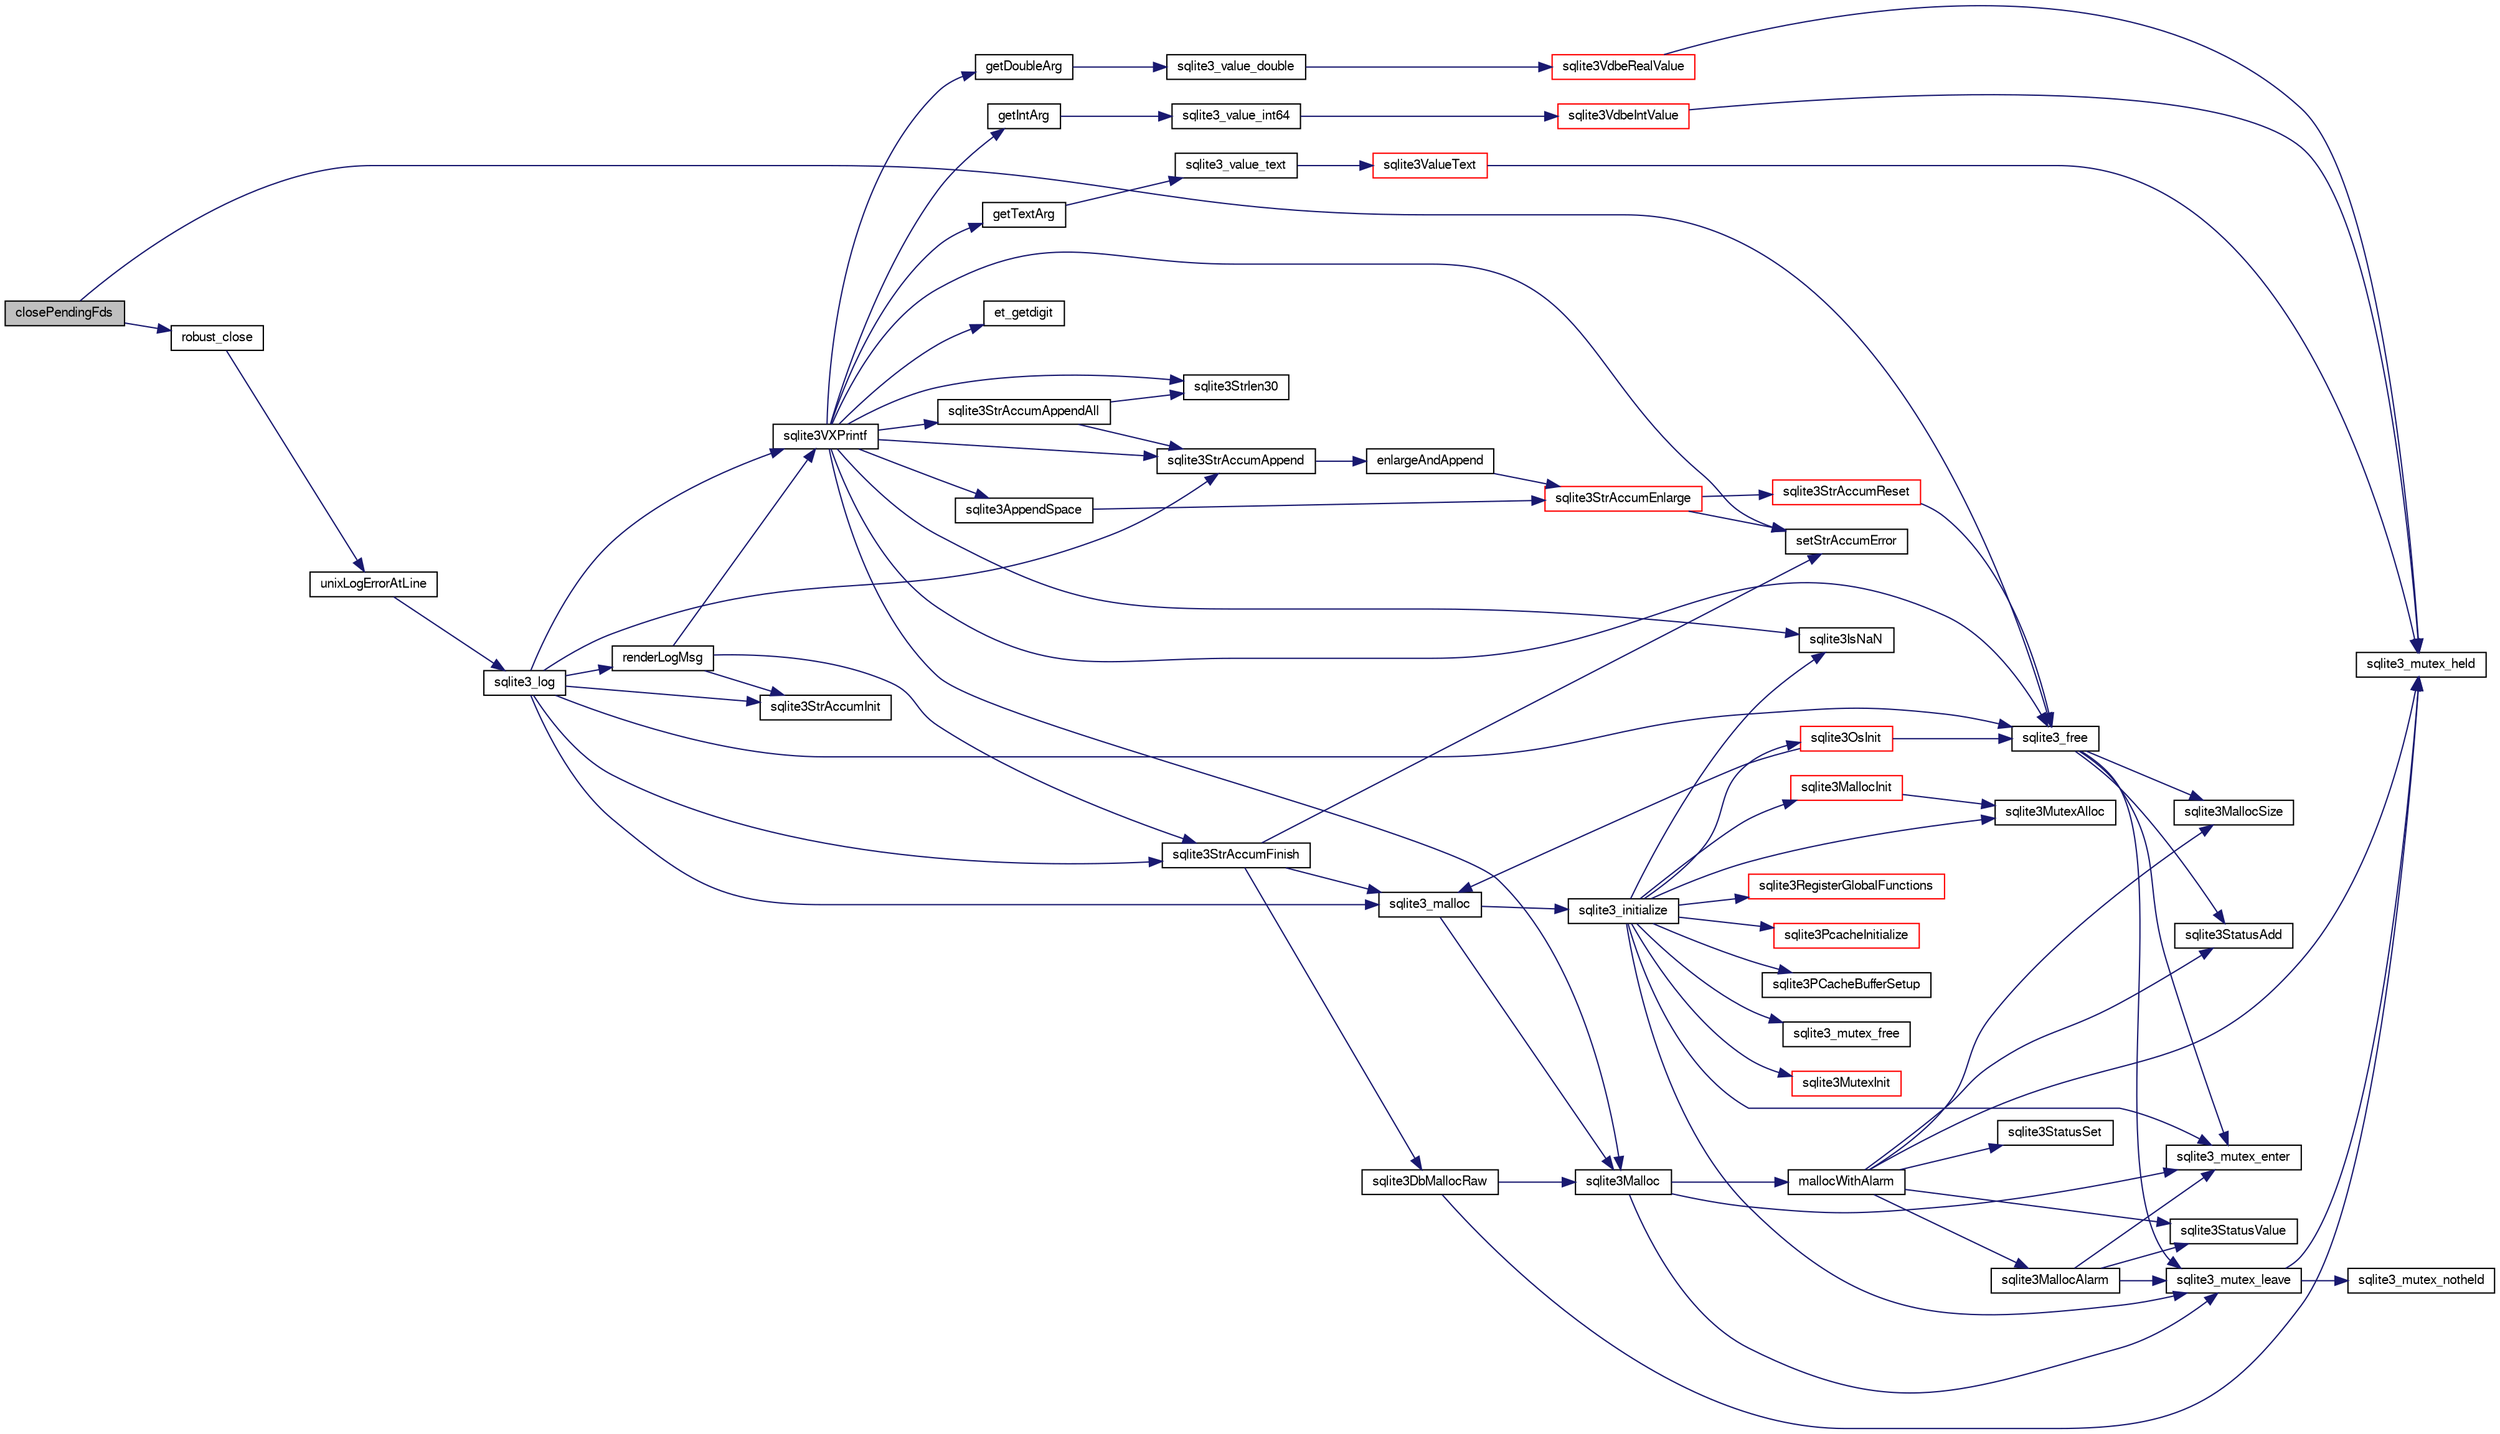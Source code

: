 digraph "closePendingFds"
{
  edge [fontname="FreeSans",fontsize="10",labelfontname="FreeSans",labelfontsize="10"];
  node [fontname="FreeSans",fontsize="10",shape=record];
  rankdir="LR";
  Node47637 [label="closePendingFds",height=0.2,width=0.4,color="black", fillcolor="grey75", style="filled", fontcolor="black"];
  Node47637 -> Node47638 [color="midnightblue",fontsize="10",style="solid",fontname="FreeSans"];
  Node47638 [label="robust_close",height=0.2,width=0.4,color="black", fillcolor="white", style="filled",URL="$sqlite3_8c.html#abc25d22670649c241bee8c46921988ab"];
  Node47638 -> Node47639 [color="midnightblue",fontsize="10",style="solid",fontname="FreeSans"];
  Node47639 [label="unixLogErrorAtLine",height=0.2,width=0.4,color="black", fillcolor="white", style="filled",URL="$sqlite3_8c.html#a23b4a35445d08fc62ef2d5c3d56c1640"];
  Node47639 -> Node47640 [color="midnightblue",fontsize="10",style="solid",fontname="FreeSans"];
  Node47640 [label="sqlite3_log",height=0.2,width=0.4,color="black", fillcolor="white", style="filled",URL="$sqlite3_8c.html#a298c9699bf9c143662c6b1fec4b2dc3b"];
  Node47640 -> Node47641 [color="midnightblue",fontsize="10",style="solid",fontname="FreeSans"];
  Node47641 [label="renderLogMsg",height=0.2,width=0.4,color="black", fillcolor="white", style="filled",URL="$sqlite3_8c.html#a7a02b43ce0a27bb52085c7f446d115af"];
  Node47641 -> Node47642 [color="midnightblue",fontsize="10",style="solid",fontname="FreeSans"];
  Node47642 [label="sqlite3StrAccumInit",height=0.2,width=0.4,color="black", fillcolor="white", style="filled",URL="$sqlite3_8c.html#aabf95e113b9d54d519cd15a56215f560"];
  Node47641 -> Node47643 [color="midnightblue",fontsize="10",style="solid",fontname="FreeSans"];
  Node47643 [label="sqlite3VXPrintf",height=0.2,width=0.4,color="black", fillcolor="white", style="filled",URL="$sqlite3_8c.html#a63c25806c9bd4a2b76f9a0eb232c6bde"];
  Node47643 -> Node47644 [color="midnightblue",fontsize="10",style="solid",fontname="FreeSans"];
  Node47644 [label="sqlite3StrAccumAppend",height=0.2,width=0.4,color="black", fillcolor="white", style="filled",URL="$sqlite3_8c.html#a56664fa33def33c5a5245b623441d5e0"];
  Node47644 -> Node47645 [color="midnightblue",fontsize="10",style="solid",fontname="FreeSans"];
  Node47645 [label="enlargeAndAppend",height=0.2,width=0.4,color="black", fillcolor="white", style="filled",URL="$sqlite3_8c.html#a25b21e61dc0883d849890eaa8a18088a"];
  Node47645 -> Node47646 [color="midnightblue",fontsize="10",style="solid",fontname="FreeSans"];
  Node47646 [label="sqlite3StrAccumEnlarge",height=0.2,width=0.4,color="red", fillcolor="white", style="filled",URL="$sqlite3_8c.html#a38976500a97c69d65086eeccca82dd96"];
  Node47646 -> Node47647 [color="midnightblue",fontsize="10",style="solid",fontname="FreeSans"];
  Node47647 [label="setStrAccumError",height=0.2,width=0.4,color="black", fillcolor="white", style="filled",URL="$sqlite3_8c.html#a3dc479a1fc8ba1ab8edfe51f8a0b102c"];
  Node47646 -> Node47648 [color="midnightblue",fontsize="10",style="solid",fontname="FreeSans"];
  Node47648 [label="sqlite3StrAccumReset",height=0.2,width=0.4,color="red", fillcolor="white", style="filled",URL="$sqlite3_8c.html#ad7e70f4ec9d2fa3a63a371e2c7c555d8"];
  Node47648 -> Node47655 [color="midnightblue",fontsize="10",style="solid",fontname="FreeSans"];
  Node47655 [label="sqlite3_free",height=0.2,width=0.4,color="black", fillcolor="white", style="filled",URL="$sqlite3_8c.html#a6552349e36a8a691af5487999ab09519"];
  Node47655 -> Node47656 [color="midnightblue",fontsize="10",style="solid",fontname="FreeSans"];
  Node47656 [label="sqlite3_mutex_enter",height=0.2,width=0.4,color="black", fillcolor="white", style="filled",URL="$sqlite3_8c.html#a1c12cde690bd89f104de5cbad12a6bf5"];
  Node47655 -> Node47657 [color="midnightblue",fontsize="10",style="solid",fontname="FreeSans"];
  Node47657 [label="sqlite3StatusAdd",height=0.2,width=0.4,color="black", fillcolor="white", style="filled",URL="$sqlite3_8c.html#afa029f93586aeab4cc85360905dae9cd"];
  Node47655 -> Node47653 [color="midnightblue",fontsize="10",style="solid",fontname="FreeSans"];
  Node47653 [label="sqlite3MallocSize",height=0.2,width=0.4,color="black", fillcolor="white", style="filled",URL="$sqlite3_8c.html#acf5d2a5f35270bafb050bd2def576955"];
  Node47655 -> Node47658 [color="midnightblue",fontsize="10",style="solid",fontname="FreeSans"];
  Node47658 [label="sqlite3_mutex_leave",height=0.2,width=0.4,color="black", fillcolor="white", style="filled",URL="$sqlite3_8c.html#a5838d235601dbd3c1fa993555c6bcc93"];
  Node47658 -> Node47650 [color="midnightblue",fontsize="10",style="solid",fontname="FreeSans"];
  Node47650 [label="sqlite3_mutex_held",height=0.2,width=0.4,color="black", fillcolor="white", style="filled",URL="$sqlite3_8c.html#acf77da68932b6bc163c5e68547ecc3e7"];
  Node47658 -> Node47659 [color="midnightblue",fontsize="10",style="solid",fontname="FreeSans"];
  Node47659 [label="sqlite3_mutex_notheld",height=0.2,width=0.4,color="black", fillcolor="white", style="filled",URL="$sqlite3_8c.html#a83967c837c1c000d3b5adcfaa688f5dc"];
  Node47643 -> Node47916 [color="midnightblue",fontsize="10",style="solid",fontname="FreeSans"];
  Node47916 [label="getIntArg",height=0.2,width=0.4,color="black", fillcolor="white", style="filled",URL="$sqlite3_8c.html#abff258963dbd9205fb299851a64c67be"];
  Node47916 -> Node47800 [color="midnightblue",fontsize="10",style="solid",fontname="FreeSans"];
  Node47800 [label="sqlite3_value_int64",height=0.2,width=0.4,color="black", fillcolor="white", style="filled",URL="$sqlite3_8c.html#ab38d8627f4750672e72712df0b709e0d"];
  Node47800 -> Node47788 [color="midnightblue",fontsize="10",style="solid",fontname="FreeSans"];
  Node47788 [label="sqlite3VdbeIntValue",height=0.2,width=0.4,color="red", fillcolor="white", style="filled",URL="$sqlite3_8c.html#a3dc28e3bfdbecf81633c3697a3aacd45"];
  Node47788 -> Node47650 [color="midnightblue",fontsize="10",style="solid",fontname="FreeSans"];
  Node47643 -> Node47662 [color="midnightblue",fontsize="10",style="solid",fontname="FreeSans"];
  Node47662 [label="sqlite3Malloc",height=0.2,width=0.4,color="black", fillcolor="white", style="filled",URL="$sqlite3_8c.html#a361a2eaa846b1885f123abe46f5d8b2b"];
  Node47662 -> Node47656 [color="midnightblue",fontsize="10",style="solid",fontname="FreeSans"];
  Node47662 -> Node47663 [color="midnightblue",fontsize="10",style="solid",fontname="FreeSans"];
  Node47663 [label="mallocWithAlarm",height=0.2,width=0.4,color="black", fillcolor="white", style="filled",URL="$sqlite3_8c.html#ab070d5cf8e48ec8a6a43cf025d48598b"];
  Node47663 -> Node47650 [color="midnightblue",fontsize="10",style="solid",fontname="FreeSans"];
  Node47663 -> Node47664 [color="midnightblue",fontsize="10",style="solid",fontname="FreeSans"];
  Node47664 [label="sqlite3StatusSet",height=0.2,width=0.4,color="black", fillcolor="white", style="filled",URL="$sqlite3_8c.html#afec7586c01fcb5ea17dc9d7725a589d9"];
  Node47663 -> Node47665 [color="midnightblue",fontsize="10",style="solid",fontname="FreeSans"];
  Node47665 [label="sqlite3StatusValue",height=0.2,width=0.4,color="black", fillcolor="white", style="filled",URL="$sqlite3_8c.html#a30b8ac296c6e200c1fa57708d52c6ef6"];
  Node47663 -> Node47666 [color="midnightblue",fontsize="10",style="solid",fontname="FreeSans"];
  Node47666 [label="sqlite3MallocAlarm",height=0.2,width=0.4,color="black", fillcolor="white", style="filled",URL="$sqlite3_8c.html#ada66988e8471d1198f3219c062377508"];
  Node47666 -> Node47665 [color="midnightblue",fontsize="10",style="solid",fontname="FreeSans"];
  Node47666 -> Node47658 [color="midnightblue",fontsize="10",style="solid",fontname="FreeSans"];
  Node47666 -> Node47656 [color="midnightblue",fontsize="10",style="solid",fontname="FreeSans"];
  Node47663 -> Node47653 [color="midnightblue",fontsize="10",style="solid",fontname="FreeSans"];
  Node47663 -> Node47657 [color="midnightblue",fontsize="10",style="solid",fontname="FreeSans"];
  Node47662 -> Node47658 [color="midnightblue",fontsize="10",style="solid",fontname="FreeSans"];
  Node47643 -> Node47647 [color="midnightblue",fontsize="10",style="solid",fontname="FreeSans"];
  Node47643 -> Node47917 [color="midnightblue",fontsize="10",style="solid",fontname="FreeSans"];
  Node47917 [label="getDoubleArg",height=0.2,width=0.4,color="black", fillcolor="white", style="filled",URL="$sqlite3_8c.html#a1cf25120072c85bd261983b24c12c3d9"];
  Node47917 -> Node47804 [color="midnightblue",fontsize="10",style="solid",fontname="FreeSans"];
  Node47804 [label="sqlite3_value_double",height=0.2,width=0.4,color="black", fillcolor="white", style="filled",URL="$sqlite3_8c.html#a3e50c1a2dd484a8b6911c9d163816b88"];
  Node47804 -> Node47805 [color="midnightblue",fontsize="10",style="solid",fontname="FreeSans"];
  Node47805 [label="sqlite3VdbeRealValue",height=0.2,width=0.4,color="red", fillcolor="white", style="filled",URL="$sqlite3_8c.html#a5bf943a4f9a5516911b3bc610e3d64e0"];
  Node47805 -> Node47650 [color="midnightblue",fontsize="10",style="solid",fontname="FreeSans"];
  Node47643 -> Node47809 [color="midnightblue",fontsize="10",style="solid",fontname="FreeSans"];
  Node47809 [label="sqlite3IsNaN",height=0.2,width=0.4,color="black", fillcolor="white", style="filled",URL="$sqlite3_8c.html#aed4d78203877c3486765ccbc7feebb50"];
  Node47643 -> Node47725 [color="midnightblue",fontsize="10",style="solid",fontname="FreeSans"];
  Node47725 [label="sqlite3Strlen30",height=0.2,width=0.4,color="black", fillcolor="white", style="filled",URL="$sqlite3_8c.html#a3dcd80ba41f1a308193dee74857b62a7"];
  Node47643 -> Node47918 [color="midnightblue",fontsize="10",style="solid",fontname="FreeSans"];
  Node47918 [label="et_getdigit",height=0.2,width=0.4,color="black", fillcolor="white", style="filled",URL="$sqlite3_8c.html#a40c5a308749ad07cc2397a53e081bff0"];
  Node47643 -> Node47919 [color="midnightblue",fontsize="10",style="solid",fontname="FreeSans"];
  Node47919 [label="getTextArg",height=0.2,width=0.4,color="black", fillcolor="white", style="filled",URL="$sqlite3_8c.html#afbb41850423ef20071cefaab0431e04d"];
  Node47919 -> Node47731 [color="midnightblue",fontsize="10",style="solid",fontname="FreeSans"];
  Node47731 [label="sqlite3_value_text",height=0.2,width=0.4,color="black", fillcolor="white", style="filled",URL="$sqlite3_8c.html#aef2ace3239e6dd59c74110faa70f8171"];
  Node47731 -> Node47732 [color="midnightblue",fontsize="10",style="solid",fontname="FreeSans"];
  Node47732 [label="sqlite3ValueText",height=0.2,width=0.4,color="red", fillcolor="white", style="filled",URL="$sqlite3_8c.html#ad567a94e52d1adf81f4857fdba00a59b"];
  Node47732 -> Node47650 [color="midnightblue",fontsize="10",style="solid",fontname="FreeSans"];
  Node47643 -> Node47920 [color="midnightblue",fontsize="10",style="solid",fontname="FreeSans"];
  Node47920 [label="sqlite3StrAccumAppendAll",height=0.2,width=0.4,color="black", fillcolor="white", style="filled",URL="$sqlite3_8c.html#acaf8f3e4f99a3c3a4a77e9c987547289"];
  Node47920 -> Node47644 [color="midnightblue",fontsize="10",style="solid",fontname="FreeSans"];
  Node47920 -> Node47725 [color="midnightblue",fontsize="10",style="solid",fontname="FreeSans"];
  Node47643 -> Node47921 [color="midnightblue",fontsize="10",style="solid",fontname="FreeSans"];
  Node47921 [label="sqlite3AppendSpace",height=0.2,width=0.4,color="black", fillcolor="white", style="filled",URL="$sqlite3_8c.html#aefd38a5afc0020d4a93855c3ee7c63a8"];
  Node47921 -> Node47646 [color="midnightblue",fontsize="10",style="solid",fontname="FreeSans"];
  Node47643 -> Node47655 [color="midnightblue",fontsize="10",style="solid",fontname="FreeSans"];
  Node47641 -> Node47752 [color="midnightblue",fontsize="10",style="solid",fontname="FreeSans"];
  Node47752 [label="sqlite3StrAccumFinish",height=0.2,width=0.4,color="black", fillcolor="white", style="filled",URL="$sqlite3_8c.html#adb7f26b10ac1b847db6f000ef4c2e2ba"];
  Node47752 -> Node47661 [color="midnightblue",fontsize="10",style="solid",fontname="FreeSans"];
  Node47661 [label="sqlite3DbMallocRaw",height=0.2,width=0.4,color="black", fillcolor="white", style="filled",URL="$sqlite3_8c.html#abbe8be0cf7175e11ddc3e2218fad924e"];
  Node47661 -> Node47650 [color="midnightblue",fontsize="10",style="solid",fontname="FreeSans"];
  Node47661 -> Node47662 [color="midnightblue",fontsize="10",style="solid",fontname="FreeSans"];
  Node47752 -> Node47727 [color="midnightblue",fontsize="10",style="solid",fontname="FreeSans"];
  Node47727 [label="sqlite3_malloc",height=0.2,width=0.4,color="black", fillcolor="white", style="filled",URL="$sqlite3_8c.html#ac79dba55fc32b6a840cf5a9769bce7cd"];
  Node47727 -> Node47668 [color="midnightblue",fontsize="10",style="solid",fontname="FreeSans"];
  Node47668 [label="sqlite3_initialize",height=0.2,width=0.4,color="black", fillcolor="white", style="filled",URL="$sqlite3_8c.html#ab0c0ee2d5d4cf8b28e9572296a8861df"];
  Node47668 -> Node47669 [color="midnightblue",fontsize="10",style="solid",fontname="FreeSans"];
  Node47669 [label="sqlite3MutexInit",height=0.2,width=0.4,color="red", fillcolor="white", style="filled",URL="$sqlite3_8c.html#a7906afcdd1cdb3d0007eb932398a1158"];
  Node47668 -> Node47687 [color="midnightblue",fontsize="10",style="solid",fontname="FreeSans"];
  Node47687 [label="sqlite3MutexAlloc",height=0.2,width=0.4,color="black", fillcolor="white", style="filled",URL="$sqlite3_8c.html#a0e3f432ee581f6876b590e7ad7e84e19"];
  Node47668 -> Node47656 [color="midnightblue",fontsize="10",style="solid",fontname="FreeSans"];
  Node47668 -> Node47688 [color="midnightblue",fontsize="10",style="solid",fontname="FreeSans"];
  Node47688 [label="sqlite3MallocInit",height=0.2,width=0.4,color="red", fillcolor="white", style="filled",URL="$sqlite3_8c.html#a9e06f9e7cad0d83ce80ab493c9533552"];
  Node47688 -> Node47687 [color="midnightblue",fontsize="10",style="solid",fontname="FreeSans"];
  Node47668 -> Node47658 [color="midnightblue",fontsize="10",style="solid",fontname="FreeSans"];
  Node47668 -> Node47728 [color="midnightblue",fontsize="10",style="solid",fontname="FreeSans"];
  Node47728 [label="sqlite3RegisterGlobalFunctions",height=0.2,width=0.4,color="red", fillcolor="white", style="filled",URL="$sqlite3_8c.html#a9f75bd111010f29e1b8d74344473c4ec"];
  Node47668 -> Node47909 [color="midnightblue",fontsize="10",style="solid",fontname="FreeSans"];
  Node47909 [label="sqlite3PcacheInitialize",height=0.2,width=0.4,color="red", fillcolor="white", style="filled",URL="$sqlite3_8c.html#a2902c61ddc88bea002c4d69fe4052b1f"];
  Node47668 -> Node47910 [color="midnightblue",fontsize="10",style="solid",fontname="FreeSans"];
  Node47910 [label="sqlite3OsInit",height=0.2,width=0.4,color="red", fillcolor="white", style="filled",URL="$sqlite3_8c.html#afeaa886fe1ca086a30fd278b1d069762"];
  Node47910 -> Node47727 [color="midnightblue",fontsize="10",style="solid",fontname="FreeSans"];
  Node47910 -> Node47655 [color="midnightblue",fontsize="10",style="solid",fontname="FreeSans"];
  Node47668 -> Node47914 [color="midnightblue",fontsize="10",style="solid",fontname="FreeSans"];
  Node47914 [label="sqlite3PCacheBufferSetup",height=0.2,width=0.4,color="black", fillcolor="white", style="filled",URL="$sqlite3_8c.html#ad18a1eebefdfbc4254f473f7b0101937"];
  Node47668 -> Node47915 [color="midnightblue",fontsize="10",style="solid",fontname="FreeSans"];
  Node47915 [label="sqlite3_mutex_free",height=0.2,width=0.4,color="black", fillcolor="white", style="filled",URL="$sqlite3_8c.html#a2db2e72e08f6873afa9c61b0ec726fec"];
  Node47668 -> Node47809 [color="midnightblue",fontsize="10",style="solid",fontname="FreeSans"];
  Node47727 -> Node47662 [color="midnightblue",fontsize="10",style="solid",fontname="FreeSans"];
  Node47752 -> Node47647 [color="midnightblue",fontsize="10",style="solid",fontname="FreeSans"];
  Node47640 -> Node47642 [color="midnightblue",fontsize="10",style="solid",fontname="FreeSans"];
  Node47640 -> Node47643 [color="midnightblue",fontsize="10",style="solid",fontname="FreeSans"];
  Node47640 -> Node47752 [color="midnightblue",fontsize="10",style="solid",fontname="FreeSans"];
  Node47640 -> Node47727 [color="midnightblue",fontsize="10",style="solid",fontname="FreeSans"];
  Node47640 -> Node47655 [color="midnightblue",fontsize="10",style="solid",fontname="FreeSans"];
  Node47640 -> Node47644 [color="midnightblue",fontsize="10",style="solid",fontname="FreeSans"];
  Node47637 -> Node47655 [color="midnightblue",fontsize="10",style="solid",fontname="FreeSans"];
}
